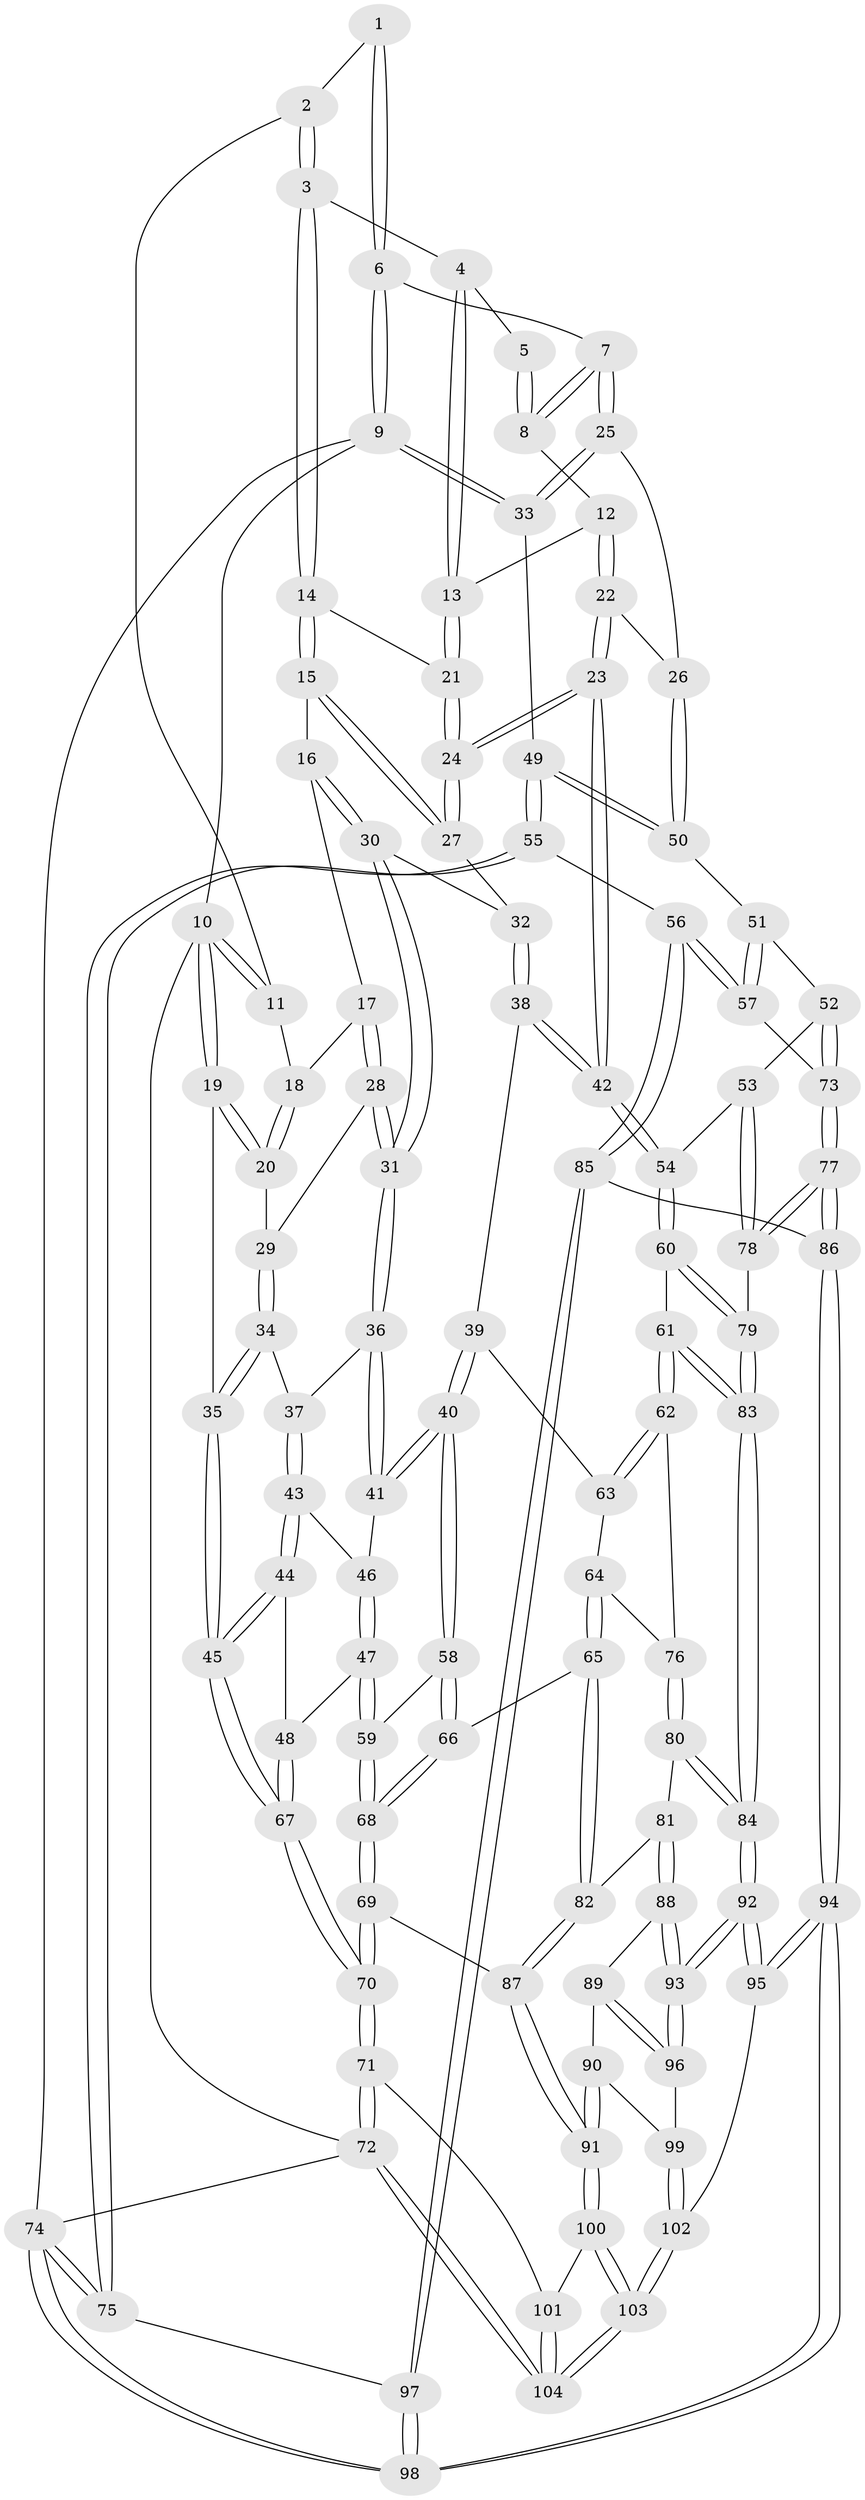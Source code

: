 // coarse degree distribution, {3: 0.09230769230769231, 4: 0.49230769230769234, 5: 0.36923076923076925, 6: 0.046153846153846156}
// Generated by graph-tools (version 1.1) at 2025/24/03/03/25 07:24:39]
// undirected, 104 vertices, 257 edges
graph export_dot {
graph [start="1"]
  node [color=gray90,style=filled];
  1 [pos="+0.7648958270918961+0"];
  2 [pos="+0.33879502274593815+0"];
  3 [pos="+0.48582354305172604+0.06380045121087989"];
  4 [pos="+0.5650315606809867+0.05981216893285133"];
  5 [pos="+0.6501967701808532+0.013079483191298648"];
  6 [pos="+1+0"];
  7 [pos="+0.8487282768088695+0.13033625721629674"];
  8 [pos="+0.6719477125637823+0.08332250172435904"];
  9 [pos="+1+0"];
  10 [pos="+0+0"];
  11 [pos="+0.2737242124904031+0"];
  12 [pos="+0.6378029652218524+0.13062825718154378"];
  13 [pos="+0.6330834770727866+0.12938371292462075"];
  14 [pos="+0.48560504275281535+0.08504397497454137"];
  15 [pos="+0.42285764299870654+0.17217983519907692"];
  16 [pos="+0.3796153832406604+0.19020964122134154"];
  17 [pos="+0.2918558381104756+0.12451321585745662"];
  18 [pos="+0.27174865129274367+0"];
  19 [pos="+0+0.006422517592219337"];
  20 [pos="+0.10166883385131346+0.18461534682635136"];
  21 [pos="+0.5396224791967197+0.1564826128503632"];
  22 [pos="+0.7214794822059782+0.344749782496543"];
  23 [pos="+0.6704267195786394+0.381684982950816"];
  24 [pos="+0.5691021814976325+0.3046049163445276"];
  25 [pos="+0.8310362556155279+0.2336663901596882"];
  26 [pos="+0.7793647808052607+0.32062613121518413"];
  27 [pos="+0.5490359695621144+0.29960600123861836"];
  28 [pos="+0.1885568038058604+0.25174053820077313"];
  29 [pos="+0.14699884883960443+0.24271132490427288"];
  30 [pos="+0.3632820758299602+0.2942008029020953"];
  31 [pos="+0.23760372922608097+0.30550383396670017"];
  32 [pos="+0.37864544270912825+0.3068081957093864"];
  33 [pos="+1+0.2656982214223804"];
  34 [pos="+0.0773422871676283+0.3226512751944084"];
  35 [pos="+0+0.350851218511447"];
  36 [pos="+0.2327557533832702+0.3913400377984303"];
  37 [pos="+0.09171095231990978+0.3946174367757339"];
  38 [pos="+0.38974474531197495+0.4576506360163906"];
  39 [pos="+0.3639006603903838+0.4826295568422567"];
  40 [pos="+0.27198104897623304+0.49365391842476664"];
  41 [pos="+0.2498417532065303+0.46817699603667834"];
  42 [pos="+0.656868845517275+0.41921780140165094"];
  43 [pos="+0.08102823914492442+0.4380494847210062"];
  44 [pos="+0.03261508182637088+0.46561473392994446"];
  45 [pos="+0+0.47962321423652016"];
  46 [pos="+0.1440578925529465+0.47356495148630623"];
  47 [pos="+0.10031641193674248+0.566625725005691"];
  48 [pos="+0.09670211796216281+0.5636968045800362"];
  49 [pos="+1+0.43263009995884194"];
  50 [pos="+0.9509151927013622+0.43202802247027794"];
  51 [pos="+0.9491614586162274+0.4380327574900741"];
  52 [pos="+0.8874731560499353+0.5862306683125816"];
  53 [pos="+0.8000684557391257+0.5975409882160081"];
  54 [pos="+0.6590048689838498+0.50712433498972"];
  55 [pos="+1+0.6653774998298662"];
  56 [pos="+1+0.6698861864026383"];
  57 [pos="+0.9958487716022876+0.661163174129635"];
  58 [pos="+0.24608975698601046+0.5728606899096195"];
  59 [pos="+0.11637764634639942+0.6041763479747074"];
  60 [pos="+0.6572372592709153+0.5104144646363423"];
  61 [pos="+0.5935348234687554+0.5993934876812239"];
  62 [pos="+0.5678027112357267+0.6066613918379207"];
  63 [pos="+0.37073806705525364+0.494686171234926"];
  64 [pos="+0.4116822040146897+0.6174360179630701"];
  65 [pos="+0.30464137124405477+0.6921133369743331"];
  66 [pos="+0.27139103354655536+0.640610853896204"];
  67 [pos="+0+0.5334769124243007"];
  68 [pos="+0.04675491672277992+0.7311796366656707"];
  69 [pos="+0.018515760765915736+0.7700818507664184"];
  70 [pos="+0+0.8186714506767533"];
  71 [pos="+0+0.8348286636915426"];
  72 [pos="+0+1"];
  73 [pos="+0.9686546520085396+0.6600246431729953"];
  74 [pos="+1+1"];
  75 [pos="+1+0.8844857781524009"];
  76 [pos="+0.49385298491513374+0.6402616105670812"];
  77 [pos="+0.8379773213401587+0.7733389501771134"];
  78 [pos="+0.8225395181403392+0.7619998614228446"];
  79 [pos="+0.7539420190390055+0.7587602735193832"];
  80 [pos="+0.4437546725243577+0.7680672709799669"];
  81 [pos="+0.3932610512321516+0.773002619815229"];
  82 [pos="+0.30519717471081315+0.7083993725684035"];
  83 [pos="+0.6274240026123405+0.7927550637230041"];
  84 [pos="+0.5869552246203381+0.87276593646728"];
  85 [pos="+0.9248503501526997+0.8394223513547119"];
  86 [pos="+0.8515999697332357+0.8085970693496664"];
  87 [pos="+0.17674033883557955+0.8289543219098743"];
  88 [pos="+0.3732083269051919+0.8338358626697205"];
  89 [pos="+0.3623224233293271+0.8385677092355983"];
  90 [pos="+0.19482387154551373+0.8413321418320522"];
  91 [pos="+0.17983041080694478+0.8341227455456413"];
  92 [pos="+0.6009676026220324+1"];
  93 [pos="+0.4034171227645749+0.9157607226322928"];
  94 [pos="+0.6394916293833539+1"];
  95 [pos="+0.6178731680725842+1"];
  96 [pos="+0.2950671092802077+0.9123063287401614"];
  97 [pos="+0.9283090288467714+0.8422714079046979"];
  98 [pos="+0.9687674969393857+1"];
  99 [pos="+0.29416162275366176+0.9126194478548582"];
  100 [pos="+0.17611949133342594+0.9715196394545929"];
  101 [pos="+0.09122219953835671+0.9675024672130023"];
  102 [pos="+0.3268472191481232+1"];
  103 [pos="+0.25710573365269845+1"];
  104 [pos="+0.11275358662352888+1"];
  1 -- 2;
  1 -- 6;
  1 -- 6;
  2 -- 3;
  2 -- 3;
  2 -- 11;
  3 -- 4;
  3 -- 14;
  3 -- 14;
  4 -- 5;
  4 -- 13;
  4 -- 13;
  5 -- 8;
  5 -- 8;
  6 -- 7;
  6 -- 9;
  6 -- 9;
  7 -- 8;
  7 -- 8;
  7 -- 25;
  7 -- 25;
  8 -- 12;
  9 -- 10;
  9 -- 33;
  9 -- 33;
  9 -- 74;
  10 -- 11;
  10 -- 11;
  10 -- 19;
  10 -- 19;
  10 -- 72;
  11 -- 18;
  12 -- 13;
  12 -- 22;
  12 -- 22;
  13 -- 21;
  13 -- 21;
  14 -- 15;
  14 -- 15;
  14 -- 21;
  15 -- 16;
  15 -- 27;
  15 -- 27;
  16 -- 17;
  16 -- 30;
  16 -- 30;
  17 -- 18;
  17 -- 28;
  17 -- 28;
  18 -- 20;
  18 -- 20;
  19 -- 20;
  19 -- 20;
  19 -- 35;
  20 -- 29;
  21 -- 24;
  21 -- 24;
  22 -- 23;
  22 -- 23;
  22 -- 26;
  23 -- 24;
  23 -- 24;
  23 -- 42;
  23 -- 42;
  24 -- 27;
  24 -- 27;
  25 -- 26;
  25 -- 33;
  25 -- 33;
  26 -- 50;
  26 -- 50;
  27 -- 32;
  28 -- 29;
  28 -- 31;
  28 -- 31;
  29 -- 34;
  29 -- 34;
  30 -- 31;
  30 -- 31;
  30 -- 32;
  31 -- 36;
  31 -- 36;
  32 -- 38;
  32 -- 38;
  33 -- 49;
  34 -- 35;
  34 -- 35;
  34 -- 37;
  35 -- 45;
  35 -- 45;
  36 -- 37;
  36 -- 41;
  36 -- 41;
  37 -- 43;
  37 -- 43;
  38 -- 39;
  38 -- 42;
  38 -- 42;
  39 -- 40;
  39 -- 40;
  39 -- 63;
  40 -- 41;
  40 -- 41;
  40 -- 58;
  40 -- 58;
  41 -- 46;
  42 -- 54;
  42 -- 54;
  43 -- 44;
  43 -- 44;
  43 -- 46;
  44 -- 45;
  44 -- 45;
  44 -- 48;
  45 -- 67;
  45 -- 67;
  46 -- 47;
  46 -- 47;
  47 -- 48;
  47 -- 59;
  47 -- 59;
  48 -- 67;
  48 -- 67;
  49 -- 50;
  49 -- 50;
  49 -- 55;
  49 -- 55;
  50 -- 51;
  51 -- 52;
  51 -- 57;
  51 -- 57;
  52 -- 53;
  52 -- 73;
  52 -- 73;
  53 -- 54;
  53 -- 78;
  53 -- 78;
  54 -- 60;
  54 -- 60;
  55 -- 56;
  55 -- 75;
  55 -- 75;
  56 -- 57;
  56 -- 57;
  56 -- 85;
  56 -- 85;
  57 -- 73;
  58 -- 59;
  58 -- 66;
  58 -- 66;
  59 -- 68;
  59 -- 68;
  60 -- 61;
  60 -- 79;
  60 -- 79;
  61 -- 62;
  61 -- 62;
  61 -- 83;
  61 -- 83;
  62 -- 63;
  62 -- 63;
  62 -- 76;
  63 -- 64;
  64 -- 65;
  64 -- 65;
  64 -- 76;
  65 -- 66;
  65 -- 82;
  65 -- 82;
  66 -- 68;
  66 -- 68;
  67 -- 70;
  67 -- 70;
  68 -- 69;
  68 -- 69;
  69 -- 70;
  69 -- 70;
  69 -- 87;
  70 -- 71;
  70 -- 71;
  71 -- 72;
  71 -- 72;
  71 -- 101;
  72 -- 104;
  72 -- 104;
  72 -- 74;
  73 -- 77;
  73 -- 77;
  74 -- 75;
  74 -- 75;
  74 -- 98;
  74 -- 98;
  75 -- 97;
  76 -- 80;
  76 -- 80;
  77 -- 78;
  77 -- 78;
  77 -- 86;
  77 -- 86;
  78 -- 79;
  79 -- 83;
  79 -- 83;
  80 -- 81;
  80 -- 84;
  80 -- 84;
  81 -- 82;
  81 -- 88;
  81 -- 88;
  82 -- 87;
  82 -- 87;
  83 -- 84;
  83 -- 84;
  84 -- 92;
  84 -- 92;
  85 -- 86;
  85 -- 97;
  85 -- 97;
  86 -- 94;
  86 -- 94;
  87 -- 91;
  87 -- 91;
  88 -- 89;
  88 -- 93;
  88 -- 93;
  89 -- 90;
  89 -- 96;
  89 -- 96;
  90 -- 91;
  90 -- 91;
  90 -- 99;
  91 -- 100;
  91 -- 100;
  92 -- 93;
  92 -- 93;
  92 -- 95;
  92 -- 95;
  93 -- 96;
  93 -- 96;
  94 -- 95;
  94 -- 95;
  94 -- 98;
  94 -- 98;
  95 -- 102;
  96 -- 99;
  97 -- 98;
  97 -- 98;
  99 -- 102;
  99 -- 102;
  100 -- 101;
  100 -- 103;
  100 -- 103;
  101 -- 104;
  101 -- 104;
  102 -- 103;
  102 -- 103;
  103 -- 104;
  103 -- 104;
}
